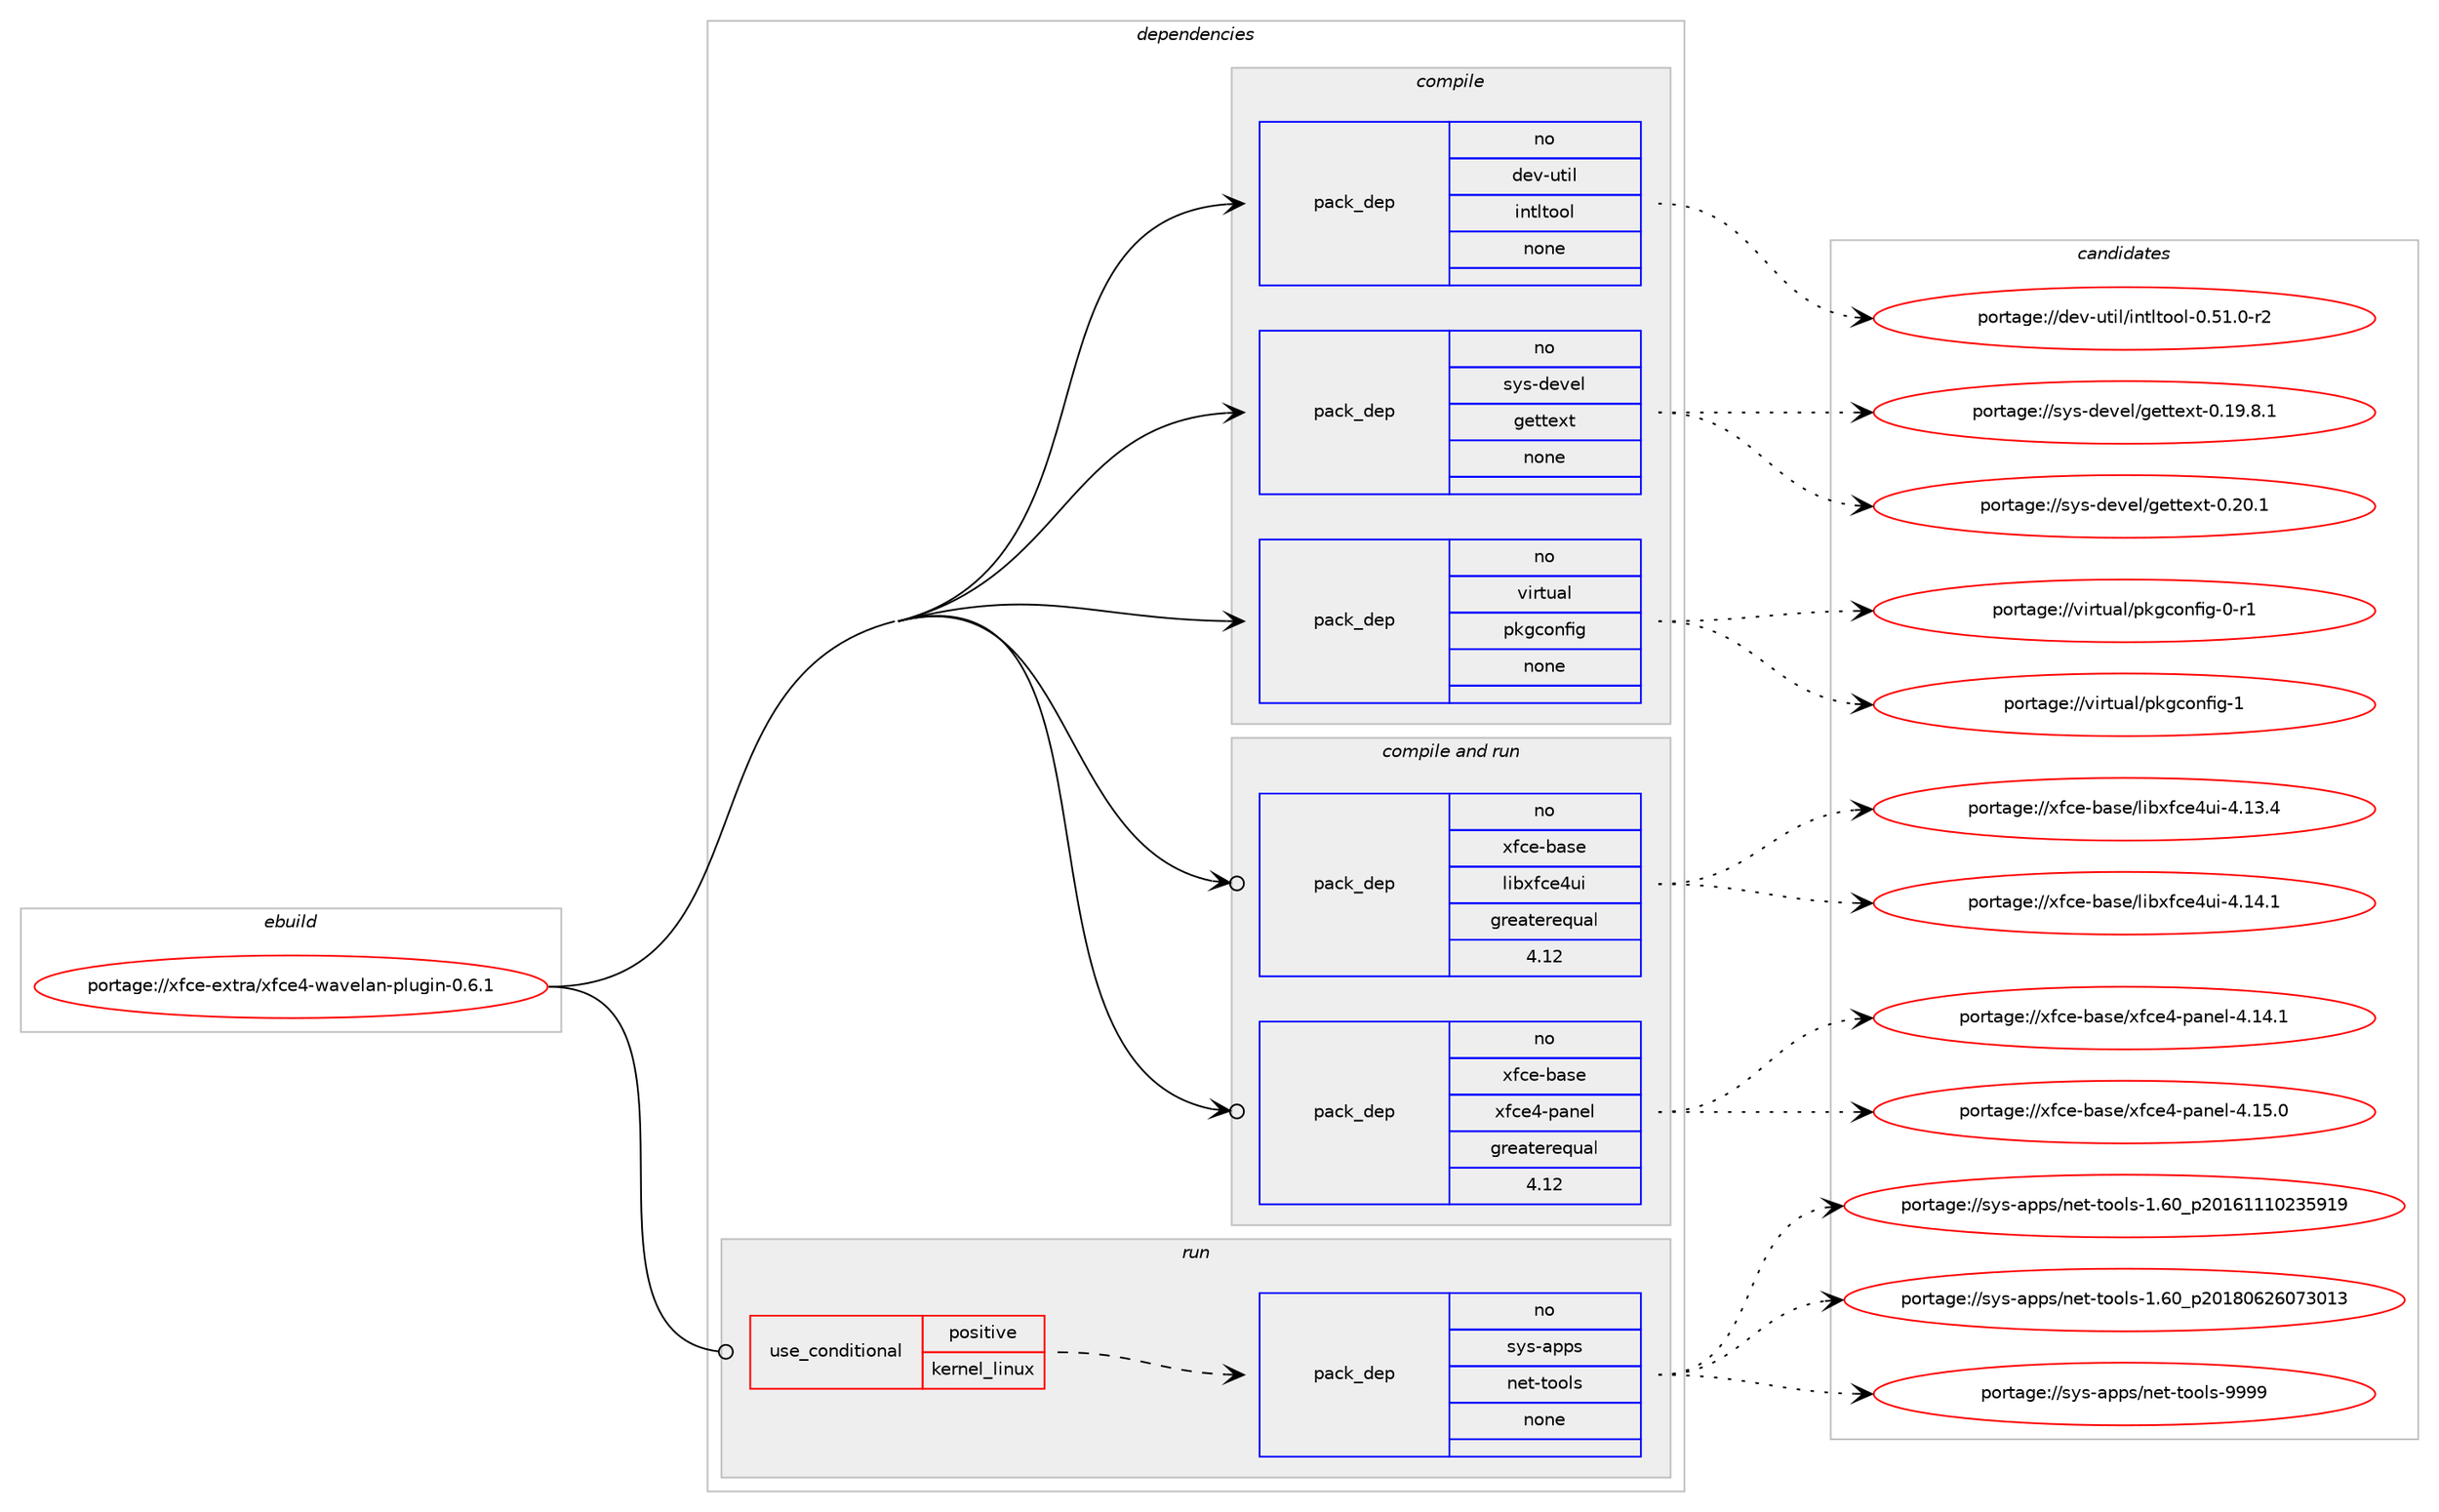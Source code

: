 digraph prolog {

# *************
# Graph options
# *************

newrank=true;
concentrate=true;
compound=true;
graph [rankdir=LR,fontname=Helvetica,fontsize=10,ranksep=1.5];#, ranksep=2.5, nodesep=0.2];
edge  [arrowhead=vee];
node  [fontname=Helvetica,fontsize=10];

# **********
# The ebuild
# **********

subgraph cluster_leftcol {
color=gray;
rank=same;
label=<<i>ebuild</i>>;
id [label="portage://xfce-extra/xfce4-wavelan-plugin-0.6.1", color=red, width=4, href="../xfce-extra/xfce4-wavelan-plugin-0.6.1.svg"];
}

# ****************
# The dependencies
# ****************

subgraph cluster_midcol {
color=gray;
label=<<i>dependencies</i>>;
subgraph cluster_compile {
fillcolor="#eeeeee";
style=filled;
label=<<i>compile</i>>;
subgraph pack344291 {
dependency462294 [label=<<TABLE BORDER="0" CELLBORDER="1" CELLSPACING="0" CELLPADDING="4" WIDTH="220"><TR><TD ROWSPAN="6" CELLPADDING="30">pack_dep</TD></TR><TR><TD WIDTH="110">no</TD></TR><TR><TD>dev-util</TD></TR><TR><TD>intltool</TD></TR><TR><TD>none</TD></TR><TR><TD></TD></TR></TABLE>>, shape=none, color=blue];
}
id:e -> dependency462294:w [weight=20,style="solid",arrowhead="vee"];
subgraph pack344292 {
dependency462295 [label=<<TABLE BORDER="0" CELLBORDER="1" CELLSPACING="0" CELLPADDING="4" WIDTH="220"><TR><TD ROWSPAN="6" CELLPADDING="30">pack_dep</TD></TR><TR><TD WIDTH="110">no</TD></TR><TR><TD>sys-devel</TD></TR><TR><TD>gettext</TD></TR><TR><TD>none</TD></TR><TR><TD></TD></TR></TABLE>>, shape=none, color=blue];
}
id:e -> dependency462295:w [weight=20,style="solid",arrowhead="vee"];
subgraph pack344293 {
dependency462296 [label=<<TABLE BORDER="0" CELLBORDER="1" CELLSPACING="0" CELLPADDING="4" WIDTH="220"><TR><TD ROWSPAN="6" CELLPADDING="30">pack_dep</TD></TR><TR><TD WIDTH="110">no</TD></TR><TR><TD>virtual</TD></TR><TR><TD>pkgconfig</TD></TR><TR><TD>none</TD></TR><TR><TD></TD></TR></TABLE>>, shape=none, color=blue];
}
id:e -> dependency462296:w [weight=20,style="solid",arrowhead="vee"];
}
subgraph cluster_compileandrun {
fillcolor="#eeeeee";
style=filled;
label=<<i>compile and run</i>>;
subgraph pack344294 {
dependency462297 [label=<<TABLE BORDER="0" CELLBORDER="1" CELLSPACING="0" CELLPADDING="4" WIDTH="220"><TR><TD ROWSPAN="6" CELLPADDING="30">pack_dep</TD></TR><TR><TD WIDTH="110">no</TD></TR><TR><TD>xfce-base</TD></TR><TR><TD>libxfce4ui</TD></TR><TR><TD>greaterequal</TD></TR><TR><TD>4.12</TD></TR></TABLE>>, shape=none, color=blue];
}
id:e -> dependency462297:w [weight=20,style="solid",arrowhead="odotvee"];
subgraph pack344295 {
dependency462298 [label=<<TABLE BORDER="0" CELLBORDER="1" CELLSPACING="0" CELLPADDING="4" WIDTH="220"><TR><TD ROWSPAN="6" CELLPADDING="30">pack_dep</TD></TR><TR><TD WIDTH="110">no</TD></TR><TR><TD>xfce-base</TD></TR><TR><TD>xfce4-panel</TD></TR><TR><TD>greaterequal</TD></TR><TR><TD>4.12</TD></TR></TABLE>>, shape=none, color=blue];
}
id:e -> dependency462298:w [weight=20,style="solid",arrowhead="odotvee"];
}
subgraph cluster_run {
fillcolor="#eeeeee";
style=filled;
label=<<i>run</i>>;
subgraph cond109623 {
dependency462299 [label=<<TABLE BORDER="0" CELLBORDER="1" CELLSPACING="0" CELLPADDING="4"><TR><TD ROWSPAN="3" CELLPADDING="10">use_conditional</TD></TR><TR><TD>positive</TD></TR><TR><TD>kernel_linux</TD></TR></TABLE>>, shape=none, color=red];
subgraph pack344296 {
dependency462300 [label=<<TABLE BORDER="0" CELLBORDER="1" CELLSPACING="0" CELLPADDING="4" WIDTH="220"><TR><TD ROWSPAN="6" CELLPADDING="30">pack_dep</TD></TR><TR><TD WIDTH="110">no</TD></TR><TR><TD>sys-apps</TD></TR><TR><TD>net-tools</TD></TR><TR><TD>none</TD></TR><TR><TD></TD></TR></TABLE>>, shape=none, color=blue];
}
dependency462299:e -> dependency462300:w [weight=20,style="dashed",arrowhead="vee"];
}
id:e -> dependency462299:w [weight=20,style="solid",arrowhead="odot"];
}
}

# **************
# The candidates
# **************

subgraph cluster_choices {
rank=same;
color=gray;
label=<<i>candidates</i>>;

subgraph choice344291 {
color=black;
nodesep=1;
choiceportage1001011184511711610510847105110116108116111111108454846534946484511450 [label="portage://dev-util/intltool-0.51.0-r2", color=red, width=4,href="../dev-util/intltool-0.51.0-r2.svg"];
dependency462294:e -> choiceportage1001011184511711610510847105110116108116111111108454846534946484511450:w [style=dotted,weight="100"];
}
subgraph choice344292 {
color=black;
nodesep=1;
choiceportage1151211154510010111810110847103101116116101120116454846495746564649 [label="portage://sys-devel/gettext-0.19.8.1", color=red, width=4,href="../sys-devel/gettext-0.19.8.1.svg"];
choiceportage115121115451001011181011084710310111611610112011645484650484649 [label="portage://sys-devel/gettext-0.20.1", color=red, width=4,href="../sys-devel/gettext-0.20.1.svg"];
dependency462295:e -> choiceportage1151211154510010111810110847103101116116101120116454846495746564649:w [style=dotted,weight="100"];
dependency462295:e -> choiceportage115121115451001011181011084710310111611610112011645484650484649:w [style=dotted,weight="100"];
}
subgraph choice344293 {
color=black;
nodesep=1;
choiceportage11810511411611797108471121071039911111010210510345484511449 [label="portage://virtual/pkgconfig-0-r1", color=red, width=4,href="../virtual/pkgconfig-0-r1.svg"];
choiceportage1181051141161179710847112107103991111101021051034549 [label="portage://virtual/pkgconfig-1", color=red, width=4,href="../virtual/pkgconfig-1.svg"];
dependency462296:e -> choiceportage11810511411611797108471121071039911111010210510345484511449:w [style=dotted,weight="100"];
dependency462296:e -> choiceportage1181051141161179710847112107103991111101021051034549:w [style=dotted,weight="100"];
}
subgraph choice344294 {
color=black;
nodesep=1;
choiceportage120102991014598971151014710810598120102991015211710545524649514652 [label="portage://xfce-base/libxfce4ui-4.13.4", color=red, width=4,href="../xfce-base/libxfce4ui-4.13.4.svg"];
choiceportage120102991014598971151014710810598120102991015211710545524649524649 [label="portage://xfce-base/libxfce4ui-4.14.1", color=red, width=4,href="../xfce-base/libxfce4ui-4.14.1.svg"];
dependency462297:e -> choiceportage120102991014598971151014710810598120102991015211710545524649514652:w [style=dotted,weight="100"];
dependency462297:e -> choiceportage120102991014598971151014710810598120102991015211710545524649524649:w [style=dotted,weight="100"];
}
subgraph choice344295 {
color=black;
nodesep=1;
choiceportage12010299101459897115101471201029910152451129711010110845524649524649 [label="portage://xfce-base/xfce4-panel-4.14.1", color=red, width=4,href="../xfce-base/xfce4-panel-4.14.1.svg"];
choiceportage12010299101459897115101471201029910152451129711010110845524649534648 [label="portage://xfce-base/xfce4-panel-4.15.0", color=red, width=4,href="../xfce-base/xfce4-panel-4.15.0.svg"];
dependency462298:e -> choiceportage12010299101459897115101471201029910152451129711010110845524649524649:w [style=dotted,weight="100"];
dependency462298:e -> choiceportage12010299101459897115101471201029910152451129711010110845524649534648:w [style=dotted,weight="100"];
}
subgraph choice344296 {
color=black;
nodesep=1;
choiceportage115121115459711211211547110101116451161111111081154549465448951125048495449494948505153574957 [label="portage://sys-apps/net-tools-1.60_p20161110235919", color=red, width=4,href="../sys-apps/net-tools-1.60_p20161110235919.svg"];
choiceportage115121115459711211211547110101116451161111111081154549465448951125048495648545054485551484951 [label="portage://sys-apps/net-tools-1.60_p20180626073013", color=red, width=4,href="../sys-apps/net-tools-1.60_p20180626073013.svg"];
choiceportage115121115459711211211547110101116451161111111081154557575757 [label="portage://sys-apps/net-tools-9999", color=red, width=4,href="../sys-apps/net-tools-9999.svg"];
dependency462300:e -> choiceportage115121115459711211211547110101116451161111111081154549465448951125048495449494948505153574957:w [style=dotted,weight="100"];
dependency462300:e -> choiceportage115121115459711211211547110101116451161111111081154549465448951125048495648545054485551484951:w [style=dotted,weight="100"];
dependency462300:e -> choiceportage115121115459711211211547110101116451161111111081154557575757:w [style=dotted,weight="100"];
}
}

}

